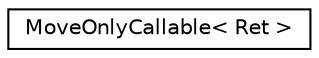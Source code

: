 digraph "Graphical Class Hierarchy"
{
  edge [fontname="Helvetica",fontsize="10",labelfontname="Helvetica",labelfontsize="10"];
  node [fontname="Helvetica",fontsize="10",shape=record];
  rankdir="LR";
  Node0 [label="MoveOnlyCallable\< Ret \>",height=0.2,width=0.4,color="black", fillcolor="white", style="filled",URL="$struct_move_only_callable.html"];
}
